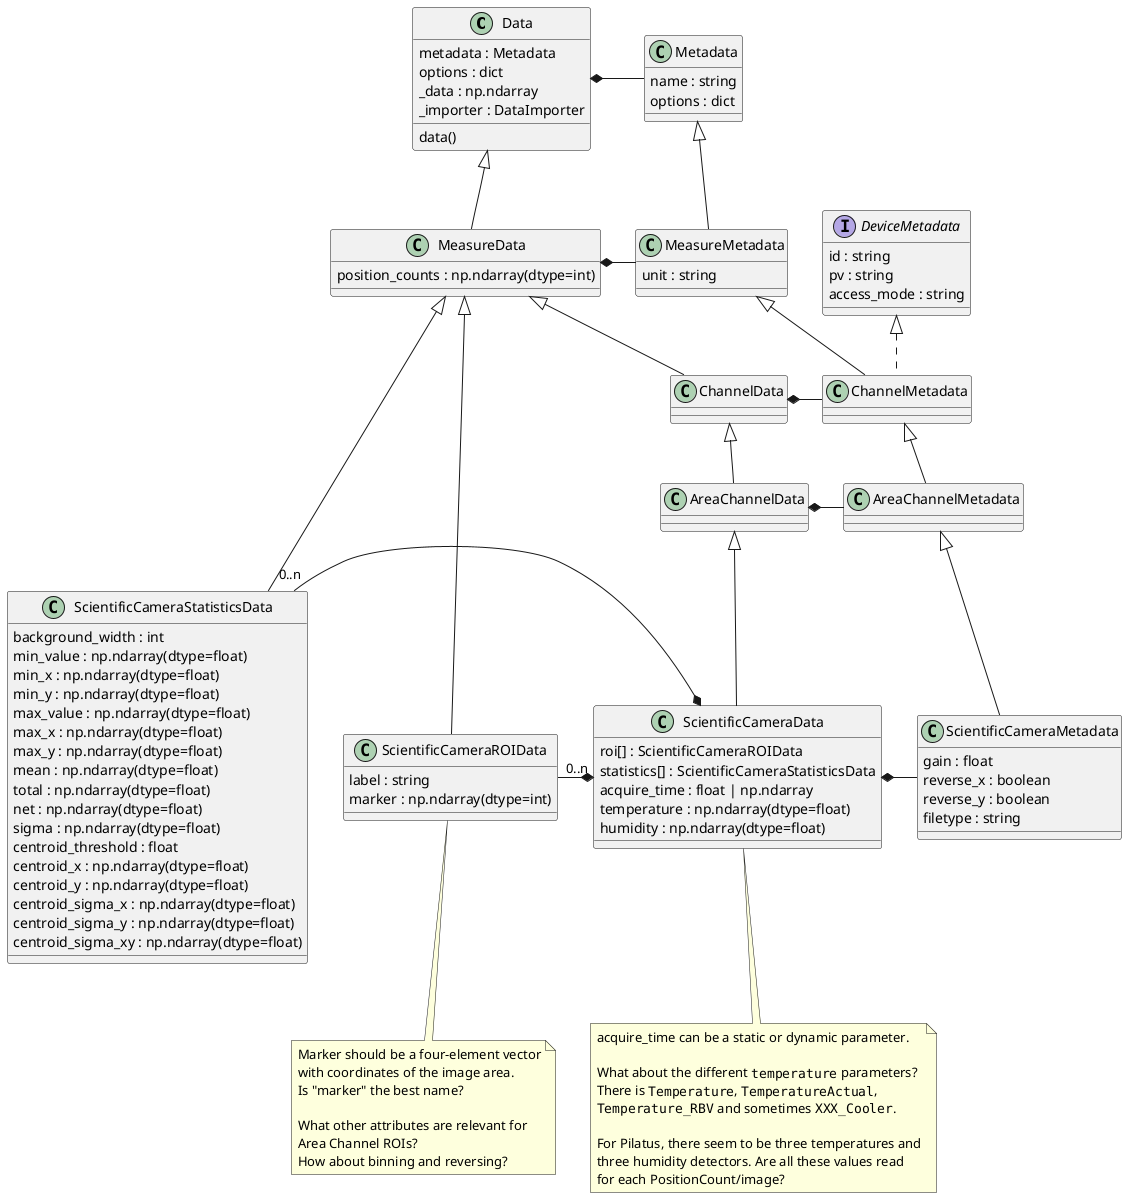 @startuml
'https://plantuml.com/class-diagram

class Data {
    metadata : Metadata
    options : dict
    _data : np.ndarray
    _importer : DataImporter
    data()
}

Data *- Metadata

class MeasureData extends Data {
    {field} position_counts : np.ndarray(dtype=int)
}

MeasureData *- MeasureMetadata

class ChannelData extends MeasureData

ChannelData *- ChannelMetadata

class AreaChannelData extends ChannelData

AreaChannelData *- AreaChannelMetadata

class ScientificCameraData extends AreaChannelData {
    roi[] : ScientificCameraROIData
    statistics[] : ScientificCameraStatisticsData
    acquire_time : float | np.ndarray
    {field} temperature : np.ndarray(dtype=float)
    {field} humidity : np.ndarray(dtype=float)
}
note bottom of ScientificCameraData
    acquire_time can be a static or dynamic parameter.

    What about the different ""temperature"" parameters?
    There is ""Temperature"", ""TemperatureActual"",
    ""Temperature_RBV"" and sometimes ""XXX_Cooler"".

    For Pilatus, there seem to be three temperatures and
    three humidity detectors. Are all these values read
    for each PositionCount/image?
end note

ScientificCameraData *- ScientificCameraMetadata

ScientificCameraStatisticsData -[hidden]> ScientificCameraROIData
ScientificCameraStatisticsData "0..n" -* ScientificCameraData
ScientificCameraROIData -[hidden]> ScientificCameraData
ScientificCameraROIData "0..n" -* ScientificCameraData
ScientificCameraROIData -[hidden]> ScientificCameraData

class ScientificCameraROIData extends MeasureData {
    {field} label : string
    {field} marker : np.ndarray(dtype=int)
}
note bottom of ScientificCameraROIData
    Marker should be a four-element vector
    with coordinates of the image area.
    Is "marker" the best name?

    What other attributes are relevant for
    Area Channel ROIs?
    How about binning and reversing?
end note

class ScientificCameraStatisticsData extends MeasureData {
    background_width : int
    {field} min_value : np.ndarray(dtype=float)
    {field} min_x : np.ndarray(dtype=float)
    {field} min_y : np.ndarray(dtype=float)
    {field} max_value : np.ndarray(dtype=float)
    {field} max_x : np.ndarray(dtype=float)
    {field} max_y : np.ndarray(dtype=float)
    {field} mean : np.ndarray(dtype=float)
    {field} total : np.ndarray(dtype=float)
    {field} net : np.ndarray(dtype=float)
    {field} sigma : np.ndarray(dtype=float)
    centroid_threshold : float
    {field} centroid_x : np.ndarray(dtype=float)
    {field} centroid_y : np.ndarray(dtype=float)
    {field} centroid_sigma_x : np.ndarray(dtype=float)
    {field} centroid_sigma_y : np.ndarray(dtype=float)
    {field} centroid_sigma_xy : np.ndarray(dtype=float)
}


class Metadata {
    name : string
    options : dict
}

class MeasureMetadata extends Metadata {
    unit : string
}

interface DeviceMetadata {
    id : string
    pv : string
    access_mode : string
}

MeasureMetadata -[hidden]> DeviceMetadata

class ChannelMetadata extends MeasureMetadata implements DeviceMetadata

class AreaChannelMetadata extends ChannelMetadata

class ScientificCameraMetadata extends AreaChannelMetadata {
    gain : float
    reverse_x : boolean
    reverse_y : boolean
    filetype : string
}

@enduml